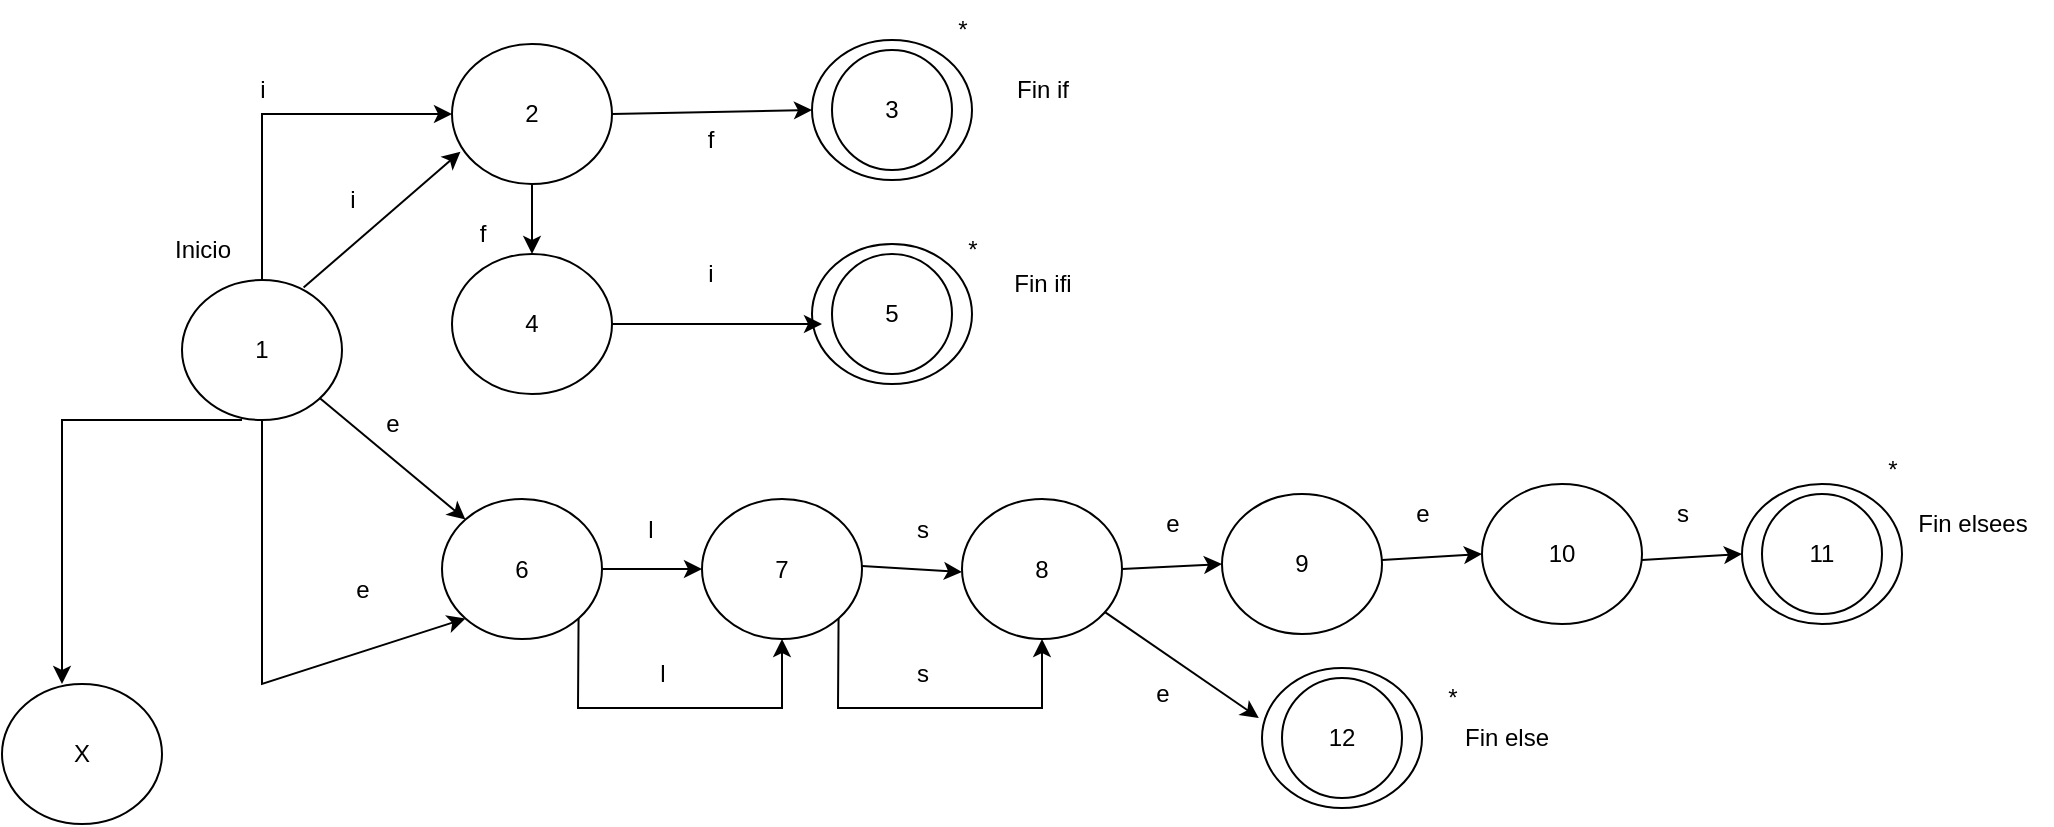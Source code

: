 <mxfile version="26.0.14">
  <diagram name="Página-1" id="7jj-D7QKgP62pjIoDFZG">
    <mxGraphModel dx="1050" dy="1691" grid="1" gridSize="10" guides="1" tooltips="1" connect="1" arrows="1" fold="1" page="1" pageScale="1" pageWidth="827" pageHeight="1169" math="0" shadow="0">
      <root>
        <mxCell id="0" />
        <mxCell id="1" parent="0" />
        <mxCell id="vCwx7-z7giKHeCWRHlMr-38" style="edgeStyle=orthogonalEdgeStyle;rounded=0;orthogonalLoop=1;jettySize=auto;html=1;exitX=0.5;exitY=1;exitDx=0;exitDy=0;entryX=0.5;entryY=0;entryDx=0;entryDy=0;" edge="1" parent="1">
          <mxGeometry relative="1" as="geometry">
            <mxPoint x="70" y="300" as="targetPoint" />
            <mxPoint x="160" y="168" as="sourcePoint" />
            <Array as="points">
              <mxPoint x="70" y="168" />
            </Array>
          </mxGeometry>
        </mxCell>
        <mxCell id="vCwx7-z7giKHeCWRHlMr-1" value="1" style="ellipse;whiteSpace=wrap;html=1;" vertex="1" parent="1">
          <mxGeometry x="130" y="98" width="80" height="70" as="geometry" />
        </mxCell>
        <mxCell id="vCwx7-z7giKHeCWRHlMr-2" value="" style="endArrow=classic;html=1;rounded=0;entryX=0;entryY=0.5;entryDx=0;entryDy=0;" edge="1" parent="1" source="vCwx7-z7giKHeCWRHlMr-1" target="vCwx7-z7giKHeCWRHlMr-4">
          <mxGeometry width="50" height="50" relative="1" as="geometry">
            <mxPoint x="160" y="90" as="sourcePoint" />
            <mxPoint x="260" y="50" as="targetPoint" />
            <Array as="points">
              <mxPoint x="170" y="15" />
            </Array>
          </mxGeometry>
        </mxCell>
        <mxCell id="vCwx7-z7giKHeCWRHlMr-3" value="i" style="text;html=1;align=center;verticalAlign=middle;resizable=0;points=[];autosize=1;strokeColor=none;fillColor=none;" vertex="1" parent="1">
          <mxGeometry x="155" y="-12" width="30" height="30" as="geometry" />
        </mxCell>
        <mxCell id="vCwx7-z7giKHeCWRHlMr-4" value="2" style="ellipse;whiteSpace=wrap;html=1;" vertex="1" parent="1">
          <mxGeometry x="265" y="-20" width="80" height="70" as="geometry" />
        </mxCell>
        <mxCell id="vCwx7-z7giKHeCWRHlMr-5" value="" style="ellipse;whiteSpace=wrap;html=1;" vertex="1" parent="1">
          <mxGeometry x="445" y="-22" width="80" height="70" as="geometry" />
        </mxCell>
        <mxCell id="vCwx7-z7giKHeCWRHlMr-6" value="" style="endArrow=classic;html=1;rounded=0;entryX=0;entryY=0.5;entryDx=0;entryDy=0;exitX=1;exitY=0.5;exitDx=0;exitDy=0;" edge="1" parent="1" source="vCwx7-z7giKHeCWRHlMr-4">
          <mxGeometry width="50" height="50" relative="1" as="geometry">
            <mxPoint x="355" y="10" as="sourcePoint" />
            <mxPoint x="445" y="13" as="targetPoint" />
          </mxGeometry>
        </mxCell>
        <mxCell id="vCwx7-z7giKHeCWRHlMr-7" value="f" style="text;html=1;align=center;verticalAlign=middle;resizable=0;points=[];autosize=1;strokeColor=none;fillColor=none;" vertex="1" parent="1">
          <mxGeometry x="378.5" y="13" width="30" height="30" as="geometry" />
        </mxCell>
        <mxCell id="vCwx7-z7giKHeCWRHlMr-8" value="3" style="ellipse;whiteSpace=wrap;html=1;aspect=fixed;" vertex="1" parent="1">
          <mxGeometry x="455" y="-17" width="60" height="60" as="geometry" />
        </mxCell>
        <mxCell id="vCwx7-z7giKHeCWRHlMr-9" value="" style="endArrow=classic;html=1;rounded=0;exitX=0.5;exitY=1;exitDx=0;exitDy=0;entryX=0.5;entryY=0;entryDx=0;entryDy=0;" edge="1" parent="1" source="vCwx7-z7giKHeCWRHlMr-4" target="vCwx7-z7giKHeCWRHlMr-11">
          <mxGeometry width="50" height="50" relative="1" as="geometry">
            <mxPoint x="304.5" y="58" as="sourcePoint" />
            <mxPoint x="305" y="100" as="targetPoint" />
            <Array as="points" />
          </mxGeometry>
        </mxCell>
        <mxCell id="vCwx7-z7giKHeCWRHlMr-11" value="4" style="ellipse;whiteSpace=wrap;html=1;" vertex="1" parent="1">
          <mxGeometry x="265" y="85" width="80" height="70" as="geometry" />
        </mxCell>
        <mxCell id="vCwx7-z7giKHeCWRHlMr-12" value="" style="ellipse;whiteSpace=wrap;html=1;" vertex="1" parent="1">
          <mxGeometry x="445" y="80" width="80" height="70" as="geometry" />
        </mxCell>
        <mxCell id="vCwx7-z7giKHeCWRHlMr-13" value="" style="endArrow=classic;html=1;rounded=0;exitX=1;exitY=0.5;exitDx=0;exitDy=0;" edge="1" parent="1" source="vCwx7-z7giKHeCWRHlMr-11">
          <mxGeometry width="50" height="50" relative="1" as="geometry">
            <mxPoint x="354" y="115" as="sourcePoint" />
            <mxPoint x="450" y="120" as="targetPoint" />
          </mxGeometry>
        </mxCell>
        <mxCell id="vCwx7-z7giKHeCWRHlMr-14" value="f" style="text;html=1;align=center;verticalAlign=middle;resizable=0;points=[];autosize=1;strokeColor=none;fillColor=none;" vertex="1" parent="1">
          <mxGeometry x="265" y="60" width="30" height="30" as="geometry" />
        </mxCell>
        <mxCell id="vCwx7-z7giKHeCWRHlMr-15" value="5" style="ellipse;whiteSpace=wrap;html=1;aspect=fixed;" vertex="1" parent="1">
          <mxGeometry x="455" y="85" width="60" height="60" as="geometry" />
        </mxCell>
        <mxCell id="vCwx7-z7giKHeCWRHlMr-16" value="i" style="text;html=1;align=center;verticalAlign=middle;resizable=0;points=[];autosize=1;strokeColor=none;fillColor=none;" vertex="1" parent="1">
          <mxGeometry x="379" y="80" width="30" height="30" as="geometry" />
        </mxCell>
        <mxCell id="vCwx7-z7giKHeCWRHlMr-17" value="Fin if" style="text;html=1;align=center;verticalAlign=middle;resizable=0;points=[];autosize=1;strokeColor=none;fillColor=none;" vertex="1" parent="1">
          <mxGeometry x="535" y="-12" width="50" height="30" as="geometry" />
        </mxCell>
        <mxCell id="vCwx7-z7giKHeCWRHlMr-18" value="Fin ifi" style="text;html=1;align=center;verticalAlign=middle;resizable=0;points=[];autosize=1;strokeColor=none;fillColor=none;" vertex="1" parent="1">
          <mxGeometry x="535" y="85" width="50" height="30" as="geometry" />
        </mxCell>
        <mxCell id="vCwx7-z7giKHeCWRHlMr-19" value="" style="endArrow=classic;html=1;rounded=0;entryX=0;entryY=0;entryDx=0;entryDy=0;" edge="1" parent="1" source="vCwx7-z7giKHeCWRHlMr-1" target="vCwx7-z7giKHeCWRHlMr-21">
          <mxGeometry width="50" height="50" relative="1" as="geometry">
            <mxPoint x="130" y="230" as="sourcePoint" />
            <mxPoint x="230" y="190" as="targetPoint" />
            <Array as="points" />
          </mxGeometry>
        </mxCell>
        <mxCell id="vCwx7-z7giKHeCWRHlMr-21" value="6" style="ellipse;whiteSpace=wrap;html=1;" vertex="1" parent="1">
          <mxGeometry x="260" y="207.5" width="80" height="70" as="geometry" />
        </mxCell>
        <mxCell id="vCwx7-z7giKHeCWRHlMr-22" value="e" style="text;html=1;align=center;verticalAlign=middle;resizable=0;points=[];autosize=1;strokeColor=none;fillColor=none;" vertex="1" parent="1">
          <mxGeometry x="220" y="155" width="30" height="30" as="geometry" />
        </mxCell>
        <mxCell id="vCwx7-z7giKHeCWRHlMr-23" value="8" style="ellipse;whiteSpace=wrap;html=1;" vertex="1" parent="1">
          <mxGeometry x="520" y="207.5" width="80" height="70" as="geometry" />
        </mxCell>
        <mxCell id="vCwx7-z7giKHeCWRHlMr-24" value="9" style="ellipse;whiteSpace=wrap;html=1;" vertex="1" parent="1">
          <mxGeometry x="650" y="205" width="80" height="70" as="geometry" />
        </mxCell>
        <mxCell id="vCwx7-z7giKHeCWRHlMr-25" value="" style="endArrow=classic;html=1;rounded=0;exitX=1;exitY=0.5;exitDx=0;exitDy=0;entryX=0;entryY=0.5;entryDx=0;entryDy=0;" edge="1" parent="1" source="vCwx7-z7giKHeCWRHlMr-23" target="vCwx7-z7giKHeCWRHlMr-24">
          <mxGeometry width="50" height="50" relative="1" as="geometry">
            <mxPoint x="609" y="237.5" as="sourcePoint" />
            <mxPoint x="630" y="243" as="targetPoint" />
          </mxGeometry>
        </mxCell>
        <mxCell id="vCwx7-z7giKHeCWRHlMr-27" value="7" style="ellipse;whiteSpace=wrap;html=1;" vertex="1" parent="1">
          <mxGeometry x="390" y="207.5" width="80" height="70" as="geometry" />
        </mxCell>
        <mxCell id="vCwx7-z7giKHeCWRHlMr-28" value="" style="endArrow=classic;html=1;rounded=0;exitX=1;exitY=0.5;exitDx=0;exitDy=0;entryX=0;entryY=0.5;entryDx=0;entryDy=0;" edge="1" parent="1" source="vCwx7-z7giKHeCWRHlMr-21" target="vCwx7-z7giKHeCWRHlMr-27">
          <mxGeometry width="50" height="50" relative="1" as="geometry">
            <mxPoint x="329.5" y="239.5" as="sourcePoint" />
            <mxPoint x="379" y="239.5" as="targetPoint" />
          </mxGeometry>
        </mxCell>
        <mxCell id="vCwx7-z7giKHeCWRHlMr-29" value="" style="endArrow=classic;html=1;rounded=0;exitX=1;exitY=0.5;exitDx=0;exitDy=0;entryX=0;entryY=0.5;entryDx=0;entryDy=0;" edge="1" parent="1">
          <mxGeometry width="50" height="50" relative="1" as="geometry">
            <mxPoint x="470" y="241" as="sourcePoint" />
            <mxPoint x="520" y="244" as="targetPoint" />
          </mxGeometry>
        </mxCell>
        <mxCell id="vCwx7-z7giKHeCWRHlMr-30" value="l" style="text;html=1;align=center;verticalAlign=middle;resizable=0;points=[];autosize=1;strokeColor=none;fillColor=none;" vertex="1" parent="1">
          <mxGeometry x="349" y="207.5" width="30" height="30" as="geometry" />
        </mxCell>
        <mxCell id="vCwx7-z7giKHeCWRHlMr-31" value="s" style="text;html=1;align=center;verticalAlign=middle;resizable=0;points=[];autosize=1;strokeColor=none;fillColor=none;" vertex="1" parent="1">
          <mxGeometry x="485" y="207.5" width="30" height="30" as="geometry" />
        </mxCell>
        <mxCell id="vCwx7-z7giKHeCWRHlMr-32" value="e" style="text;html=1;align=center;verticalAlign=middle;resizable=0;points=[];autosize=1;strokeColor=none;fillColor=none;" vertex="1" parent="1">
          <mxGeometry x="610" y="205" width="30" height="30" as="geometry" />
        </mxCell>
        <mxCell id="vCwx7-z7giKHeCWRHlMr-33" value="Fin elsees" style="text;html=1;align=center;verticalAlign=middle;resizable=0;points=[];autosize=1;strokeColor=none;fillColor=none;" vertex="1" parent="1">
          <mxGeometry x="985" y="205" width="80" height="30" as="geometry" />
        </mxCell>
        <mxCell id="vCwx7-z7giKHeCWRHlMr-34" value="Inicio" style="text;html=1;align=center;verticalAlign=middle;resizable=0;points=[];autosize=1;strokeColor=none;fillColor=none;" vertex="1" parent="1">
          <mxGeometry x="115" y="68" width="50" height="30" as="geometry" />
        </mxCell>
        <mxCell id="vCwx7-z7giKHeCWRHlMr-35" value="X" style="ellipse;whiteSpace=wrap;html=1;" vertex="1" parent="1">
          <mxGeometry x="40" y="300" width="80" height="70" as="geometry" />
        </mxCell>
        <mxCell id="vCwx7-z7giKHeCWRHlMr-39" value="10" style="ellipse;whiteSpace=wrap;html=1;" vertex="1" parent="1">
          <mxGeometry x="780" y="200" width="80" height="70" as="geometry" />
        </mxCell>
        <mxCell id="vCwx7-z7giKHeCWRHlMr-40" value="" style="endArrow=classic;html=1;rounded=0;exitX=1;exitY=0.5;exitDx=0;exitDy=0;entryX=0;entryY=0.5;entryDx=0;entryDy=0;" edge="1" parent="1" target="vCwx7-z7giKHeCWRHlMr-39">
          <mxGeometry width="50" height="50" relative="1" as="geometry">
            <mxPoint x="730" y="238" as="sourcePoint" />
            <mxPoint x="760" y="238" as="targetPoint" />
          </mxGeometry>
        </mxCell>
        <mxCell id="vCwx7-z7giKHeCWRHlMr-41" value="e" style="text;html=1;align=center;verticalAlign=middle;resizable=0;points=[];autosize=1;strokeColor=none;fillColor=none;" vertex="1" parent="1">
          <mxGeometry x="735" y="200" width="30" height="30" as="geometry" />
        </mxCell>
        <mxCell id="vCwx7-z7giKHeCWRHlMr-42" value="" style="ellipse;whiteSpace=wrap;html=1;" vertex="1" parent="1">
          <mxGeometry x="910" y="200" width="80" height="70" as="geometry" />
        </mxCell>
        <mxCell id="vCwx7-z7giKHeCWRHlMr-43" value="" style="endArrow=classic;html=1;rounded=0;exitX=1;exitY=0.5;exitDx=0;exitDy=0;entryX=0;entryY=0.5;entryDx=0;entryDy=0;" edge="1" parent="1" target="vCwx7-z7giKHeCWRHlMr-42">
          <mxGeometry width="50" height="50" relative="1" as="geometry">
            <mxPoint x="860" y="238" as="sourcePoint" />
            <mxPoint x="890" y="238" as="targetPoint" />
          </mxGeometry>
        </mxCell>
        <mxCell id="vCwx7-z7giKHeCWRHlMr-44" value="s" style="text;html=1;align=center;verticalAlign=middle;resizable=0;points=[];autosize=1;strokeColor=none;fillColor=none;" vertex="1" parent="1">
          <mxGeometry x="865" y="200" width="30" height="30" as="geometry" />
        </mxCell>
        <mxCell id="vCwx7-z7giKHeCWRHlMr-26" value="11" style="ellipse;whiteSpace=wrap;html=1;aspect=fixed;" vertex="1" parent="1">
          <mxGeometry x="920" y="205" width="60" height="60" as="geometry" />
        </mxCell>
        <mxCell id="vCwx7-z7giKHeCWRHlMr-45" value="" style="endArrow=classic;html=1;rounded=0;exitX=0.5;exitY=1;exitDx=0;exitDy=0;entryX=0;entryY=1;entryDx=0;entryDy=0;" edge="1" parent="1" source="vCwx7-z7giKHeCWRHlMr-1" target="vCwx7-z7giKHeCWRHlMr-21">
          <mxGeometry width="50" height="50" relative="1" as="geometry">
            <mxPoint x="290" y="350" as="sourcePoint" />
            <mxPoint x="340" y="300" as="targetPoint" />
            <Array as="points">
              <mxPoint x="170" y="300" />
            </Array>
          </mxGeometry>
        </mxCell>
        <mxCell id="vCwx7-z7giKHeCWRHlMr-46" value="e" style="text;html=1;align=center;verticalAlign=middle;resizable=0;points=[];autosize=1;strokeColor=none;fillColor=none;" vertex="1" parent="1">
          <mxGeometry x="205" y="238" width="30" height="30" as="geometry" />
        </mxCell>
        <mxCell id="vCwx7-z7giKHeCWRHlMr-47" value="" style="endArrow=classic;html=1;rounded=0;exitX=1;exitY=1;exitDx=0;exitDy=0;entryX=0.5;entryY=1;entryDx=0;entryDy=0;" edge="1" parent="1" source="vCwx7-z7giKHeCWRHlMr-21" target="vCwx7-z7giKHeCWRHlMr-27">
          <mxGeometry width="50" height="50" relative="1" as="geometry">
            <mxPoint x="360" y="342" as="sourcePoint" />
            <mxPoint x="410" y="292" as="targetPoint" />
            <Array as="points">
              <mxPoint x="328" y="312" />
              <mxPoint x="430" y="312" />
            </Array>
          </mxGeometry>
        </mxCell>
        <mxCell id="vCwx7-z7giKHeCWRHlMr-48" value="l" style="text;html=1;align=center;verticalAlign=middle;resizable=0;points=[];autosize=1;strokeColor=none;fillColor=none;" vertex="1" parent="1">
          <mxGeometry x="355" y="280" width="30" height="30" as="geometry" />
        </mxCell>
        <mxCell id="vCwx7-z7giKHeCWRHlMr-49" value="" style="endArrow=classic;html=1;rounded=0;entryX=0.053;entryY=0.769;entryDx=0;entryDy=0;entryPerimeter=0;exitX=0.76;exitY=0.054;exitDx=0;exitDy=0;exitPerimeter=0;" edge="1" parent="1" source="vCwx7-z7giKHeCWRHlMr-1" target="vCwx7-z7giKHeCWRHlMr-4">
          <mxGeometry width="50" height="50" relative="1" as="geometry">
            <mxPoint x="185" y="108" as="sourcePoint" />
            <mxPoint x="235" y="58" as="targetPoint" />
          </mxGeometry>
        </mxCell>
        <mxCell id="vCwx7-z7giKHeCWRHlMr-50" value="i" style="text;html=1;align=center;verticalAlign=middle;resizable=0;points=[];autosize=1;strokeColor=none;fillColor=none;" vertex="1" parent="1">
          <mxGeometry x="200" y="43" width="30" height="30" as="geometry" />
        </mxCell>
        <mxCell id="vCwx7-z7giKHeCWRHlMr-51" value="" style="endArrow=classic;html=1;rounded=0;exitX=1;exitY=1;exitDx=0;exitDy=0;entryX=0.5;entryY=1;entryDx=0;entryDy=0;" edge="1" parent="1" source="vCwx7-z7giKHeCWRHlMr-27" target="vCwx7-z7giKHeCWRHlMr-23">
          <mxGeometry width="50" height="50" relative="1" as="geometry">
            <mxPoint x="490" y="352" as="sourcePoint" />
            <mxPoint x="540" y="302" as="targetPoint" />
            <Array as="points">
              <mxPoint x="458" y="312" />
              <mxPoint x="560" y="312" />
            </Array>
          </mxGeometry>
        </mxCell>
        <mxCell id="vCwx7-z7giKHeCWRHlMr-52" value="s" style="text;html=1;align=center;verticalAlign=middle;resizable=0;points=[];autosize=1;strokeColor=none;fillColor=none;" vertex="1" parent="1">
          <mxGeometry x="485" y="280" width="30" height="30" as="geometry" />
        </mxCell>
        <mxCell id="vCwx7-z7giKHeCWRHlMr-53" value="" style="endArrow=classic;html=1;rounded=0;entryX=-0.02;entryY=0.357;entryDx=0;entryDy=0;entryPerimeter=0;" edge="1" parent="1" source="vCwx7-z7giKHeCWRHlMr-23" target="vCwx7-z7giKHeCWRHlMr-55">
          <mxGeometry width="50" height="50" relative="1" as="geometry">
            <mxPoint x="620" y="352" as="sourcePoint" />
            <mxPoint x="660" y="322" as="targetPoint" />
          </mxGeometry>
        </mxCell>
        <mxCell id="vCwx7-z7giKHeCWRHlMr-55" value="" style="ellipse;whiteSpace=wrap;html=1;" vertex="1" parent="1">
          <mxGeometry x="670" y="292" width="80" height="70" as="geometry" />
        </mxCell>
        <mxCell id="vCwx7-z7giKHeCWRHlMr-56" value="12" style="ellipse;whiteSpace=wrap;html=1;aspect=fixed;" vertex="1" parent="1">
          <mxGeometry x="680" y="297" width="60" height="60" as="geometry" />
        </mxCell>
        <mxCell id="vCwx7-z7giKHeCWRHlMr-57" value="e" style="text;html=1;align=center;verticalAlign=middle;resizable=0;points=[];autosize=1;strokeColor=none;fillColor=none;" vertex="1" parent="1">
          <mxGeometry x="605" y="290" width="30" height="30" as="geometry" />
        </mxCell>
        <mxCell id="vCwx7-z7giKHeCWRHlMr-58" value="*" style="text;html=1;align=center;verticalAlign=middle;resizable=0;points=[];autosize=1;strokeColor=none;fillColor=none;" vertex="1" parent="1">
          <mxGeometry x="750" y="292" width="30" height="30" as="geometry" />
        </mxCell>
        <mxCell id="vCwx7-z7giKHeCWRHlMr-59" value="*" style="text;html=1;align=center;verticalAlign=middle;resizable=0;points=[];autosize=1;strokeColor=none;fillColor=none;" vertex="1" parent="1">
          <mxGeometry x="505" y="-42" width="30" height="30" as="geometry" />
        </mxCell>
        <mxCell id="vCwx7-z7giKHeCWRHlMr-60" value="*" style="text;html=1;align=center;verticalAlign=middle;resizable=0;points=[];autosize=1;strokeColor=none;fillColor=none;" vertex="1" parent="1">
          <mxGeometry x="510" y="68" width="30" height="30" as="geometry" />
        </mxCell>
        <mxCell id="vCwx7-z7giKHeCWRHlMr-61" value="*" style="text;html=1;align=center;verticalAlign=middle;resizable=0;points=[];autosize=1;strokeColor=none;fillColor=none;" vertex="1" parent="1">
          <mxGeometry x="970" y="177.5" width="30" height="30" as="geometry" />
        </mxCell>
        <mxCell id="vCwx7-z7giKHeCWRHlMr-62" value="Fin else" style="text;html=1;align=center;verticalAlign=middle;resizable=0;points=[];autosize=1;strokeColor=none;fillColor=none;" vertex="1" parent="1">
          <mxGeometry x="757" y="312" width="70" height="30" as="geometry" />
        </mxCell>
      </root>
    </mxGraphModel>
  </diagram>
</mxfile>
